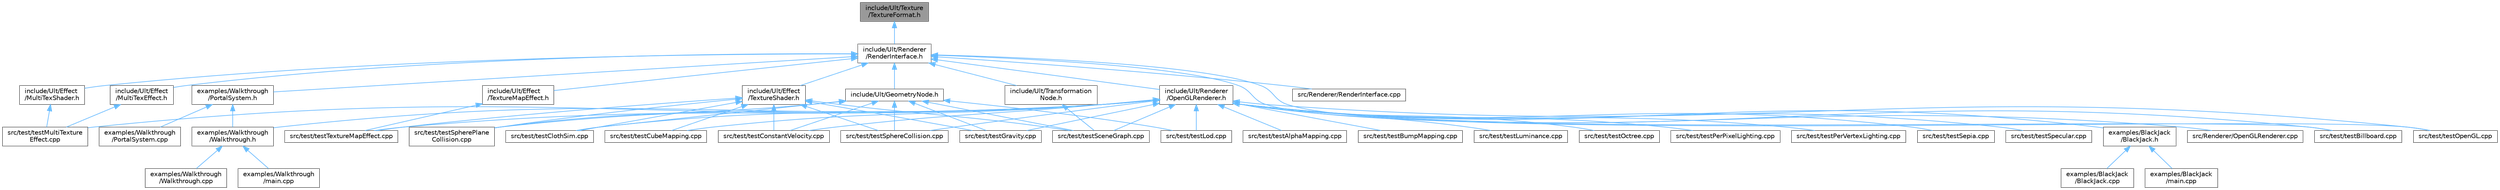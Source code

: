 digraph "include/Ult/Texture/TextureFormat.h"
{
 // LATEX_PDF_SIZE
  bgcolor="transparent";
  edge [fontname=Helvetica,fontsize=10,labelfontname=Helvetica,labelfontsize=10];
  node [fontname=Helvetica,fontsize=10,shape=box,height=0.2,width=0.4];
  Node1 [id="Node000001",label="include/Ult/Texture\l/TextureFormat.h",height=0.2,width=0.4,color="gray40", fillcolor="grey60", style="filled", fontcolor="black",tooltip=" "];
  Node1 -> Node2 [id="edge1_Node000001_Node000002",dir="back",color="steelblue1",style="solid",tooltip=" "];
  Node2 [id="Node000002",label="include/Ult/Renderer\l/RenderInterface.h",height=0.2,width=0.4,color="grey40", fillcolor="white", style="filled",URL="$_render_interface_8h.html",tooltip=" "];
  Node2 -> Node3 [id="edge2_Node000002_Node000003",dir="back",color="steelblue1",style="solid",tooltip=" "];
  Node3 [id="Node000003",label="examples/Walkthrough\l/PortalSystem.h",height=0.2,width=0.4,color="grey40", fillcolor="white", style="filled",URL="$_portal_system_8h.html",tooltip=" "];
  Node3 -> Node4 [id="edge3_Node000003_Node000004",dir="back",color="steelblue1",style="solid",tooltip=" "];
  Node4 [id="Node000004",label="examples/Walkthrough\l/PortalSystem.cpp",height=0.2,width=0.4,color="grey40", fillcolor="white", style="filled",URL="$_portal_system_8cpp.html",tooltip=" "];
  Node3 -> Node5 [id="edge4_Node000003_Node000005",dir="back",color="steelblue1",style="solid",tooltip=" "];
  Node5 [id="Node000005",label="examples/Walkthrough\l/Walkthrough.h",height=0.2,width=0.4,color="grey40", fillcolor="white", style="filled",URL="$_walkthrough_8h.html",tooltip=" "];
  Node5 -> Node6 [id="edge5_Node000005_Node000006",dir="back",color="steelblue1",style="solid",tooltip=" "];
  Node6 [id="Node000006",label="examples/Walkthrough\l/Walkthrough.cpp",height=0.2,width=0.4,color="grey40", fillcolor="white", style="filled",URL="$_walkthrough_8cpp.html",tooltip=" "];
  Node5 -> Node7 [id="edge6_Node000005_Node000007",dir="back",color="steelblue1",style="solid",tooltip=" "];
  Node7 [id="Node000007",label="examples/Walkthrough\l/main.cpp",height=0.2,width=0.4,color="grey40", fillcolor="white", style="filled",URL="$_walkthrough_2main_8cpp.html",tooltip=" "];
  Node2 -> Node8 [id="edge7_Node000002_Node000008",dir="back",color="steelblue1",style="solid",tooltip=" "];
  Node8 [id="Node000008",label="include/Ult/Effect\l/MultiTexEffect.h",height=0.2,width=0.4,color="grey40", fillcolor="white", style="filled",URL="$_multi_tex_effect_8h.html",tooltip=" "];
  Node8 -> Node9 [id="edge8_Node000008_Node000009",dir="back",color="steelblue1",style="solid",tooltip=" "];
  Node9 [id="Node000009",label="src/test/testMultiTexture\lEffect.cpp",height=0.2,width=0.4,color="grey40", fillcolor="white", style="filled",URL="$test_multi_texture_effect_8cpp.html",tooltip=" "];
  Node2 -> Node10 [id="edge9_Node000002_Node000010",dir="back",color="steelblue1",style="solid",tooltip=" "];
  Node10 [id="Node000010",label="include/Ult/Effect\l/MultiTexShader.h",height=0.2,width=0.4,color="grey40", fillcolor="white", style="filled",URL="$_multi_tex_shader_8h.html",tooltip=" "];
  Node10 -> Node9 [id="edge10_Node000010_Node000009",dir="back",color="steelblue1",style="solid",tooltip=" "];
  Node2 -> Node11 [id="edge11_Node000002_Node000011",dir="back",color="steelblue1",style="solid",tooltip=" "];
  Node11 [id="Node000011",label="include/Ult/Effect\l/TextureMapEffect.h",height=0.2,width=0.4,color="grey40", fillcolor="white", style="filled",URL="$_texture_map_effect_8h.html",tooltip=" "];
  Node11 -> Node12 [id="edge12_Node000011_Node000012",dir="back",color="steelblue1",style="solid",tooltip=" "];
  Node12 [id="Node000012",label="src/test/testTextureMapEffect.cpp",height=0.2,width=0.4,color="grey40", fillcolor="white", style="filled",URL="$test_texture_map_effect_8cpp.html",tooltip=" "];
  Node2 -> Node13 [id="edge13_Node000002_Node000013",dir="back",color="steelblue1",style="solid",tooltip=" "];
  Node13 [id="Node000013",label="include/Ult/Effect\l/TextureShader.h",height=0.2,width=0.4,color="grey40", fillcolor="white", style="filled",URL="$_texture_shader_8h.html",tooltip=" "];
  Node13 -> Node14 [id="edge14_Node000013_Node000014",dir="back",color="steelblue1",style="solid",tooltip=" "];
  Node14 [id="Node000014",label="src/test/testClothSim.cpp",height=0.2,width=0.4,color="grey40", fillcolor="white", style="filled",URL="$test_cloth_sim_8cpp.html",tooltip=" "];
  Node13 -> Node15 [id="edge15_Node000013_Node000015",dir="back",color="steelblue1",style="solid",tooltip=" "];
  Node15 [id="Node000015",label="src/test/testConstantVelocity.cpp",height=0.2,width=0.4,color="grey40", fillcolor="white", style="filled",URL="$test_constant_velocity_8cpp.html",tooltip=" "];
  Node13 -> Node16 [id="edge16_Node000013_Node000016",dir="back",color="steelblue1",style="solid",tooltip=" "];
  Node16 [id="Node000016",label="src/test/testCubeMapping.cpp",height=0.2,width=0.4,color="grey40", fillcolor="white", style="filled",URL="$test_cube_mapping_8cpp.html",tooltip=" "];
  Node13 -> Node17 [id="edge17_Node000013_Node000017",dir="back",color="steelblue1",style="solid",tooltip=" "];
  Node17 [id="Node000017",label="src/test/testGravity.cpp",height=0.2,width=0.4,color="grey40", fillcolor="white", style="filled",URL="$test_gravity_8cpp.html",tooltip=" "];
  Node13 -> Node18 [id="edge18_Node000013_Node000018",dir="back",color="steelblue1",style="solid",tooltip=" "];
  Node18 [id="Node000018",label="src/test/testSceneGraph.cpp",height=0.2,width=0.4,color="grey40", fillcolor="white", style="filled",URL="$test_scene_graph_8cpp.html",tooltip=" "];
  Node13 -> Node19 [id="edge19_Node000013_Node000019",dir="back",color="steelblue1",style="solid",tooltip=" "];
  Node19 [id="Node000019",label="src/test/testSphereCollision.cpp",height=0.2,width=0.4,color="grey40", fillcolor="white", style="filled",URL="$test_sphere_collision_8cpp.html",tooltip=" "];
  Node13 -> Node20 [id="edge20_Node000013_Node000020",dir="back",color="steelblue1",style="solid",tooltip=" "];
  Node20 [id="Node000020",label="src/test/testSpherePlane\lCollision.cpp",height=0.2,width=0.4,color="grey40", fillcolor="white", style="filled",URL="$test_sphere_plane_collision_8cpp.html",tooltip=" "];
  Node13 -> Node12 [id="edge21_Node000013_Node000012",dir="back",color="steelblue1",style="solid",tooltip=" "];
  Node2 -> Node21 [id="edge22_Node000002_Node000021",dir="back",color="steelblue1",style="solid",tooltip=" "];
  Node21 [id="Node000021",label="include/Ult/GeometryNode.h",height=0.2,width=0.4,color="grey40", fillcolor="white", style="filled",URL="$_geometry_node_8h.html",tooltip=" "];
  Node21 -> Node14 [id="edge23_Node000021_Node000014",dir="back",color="steelblue1",style="solid",tooltip=" "];
  Node21 -> Node15 [id="edge24_Node000021_Node000015",dir="back",color="steelblue1",style="solid",tooltip=" "];
  Node21 -> Node17 [id="edge25_Node000021_Node000017",dir="back",color="steelblue1",style="solid",tooltip=" "];
  Node21 -> Node22 [id="edge26_Node000021_Node000022",dir="back",color="steelblue1",style="solid",tooltip=" "];
  Node22 [id="Node000022",label="src/test/testLod.cpp",height=0.2,width=0.4,color="grey40", fillcolor="white", style="filled",URL="$test_lod_8cpp.html",tooltip=" "];
  Node21 -> Node18 [id="edge27_Node000021_Node000018",dir="back",color="steelblue1",style="solid",tooltip=" "];
  Node21 -> Node19 [id="edge28_Node000021_Node000019",dir="back",color="steelblue1",style="solid",tooltip=" "];
  Node21 -> Node20 [id="edge29_Node000021_Node000020",dir="back",color="steelblue1",style="solid",tooltip=" "];
  Node2 -> Node23 [id="edge30_Node000002_Node000023",dir="back",color="steelblue1",style="solid",tooltip=" "];
  Node23 [id="Node000023",label="include/Ult/Renderer\l/OpenGLRenderer.h",height=0.2,width=0.4,color="grey40", fillcolor="white", style="filled",URL="$_open_g_l_renderer_8h.html",tooltip=" "];
  Node23 -> Node24 [id="edge31_Node000023_Node000024",dir="back",color="steelblue1",style="solid",tooltip=" "];
  Node24 [id="Node000024",label="examples/BlackJack\l/BlackJack.h",height=0.2,width=0.4,color="grey40", fillcolor="white", style="filled",URL="$_black_jack_8h.html",tooltip=" "];
  Node24 -> Node25 [id="edge32_Node000024_Node000025",dir="back",color="steelblue1",style="solid",tooltip=" "];
  Node25 [id="Node000025",label="examples/BlackJack\l/BlackJack.cpp",height=0.2,width=0.4,color="grey40", fillcolor="white", style="filled",URL="$_black_jack_8cpp.html",tooltip=" "];
  Node24 -> Node26 [id="edge33_Node000024_Node000026",dir="back",color="steelblue1",style="solid",tooltip=" "];
  Node26 [id="Node000026",label="examples/BlackJack\l/main.cpp",height=0.2,width=0.4,color="grey40", fillcolor="white", style="filled",URL="$_black_jack_2main_8cpp.html",tooltip=" "];
  Node23 -> Node5 [id="edge34_Node000023_Node000005",dir="back",color="steelblue1",style="solid",tooltip=" "];
  Node23 -> Node27 [id="edge35_Node000023_Node000027",dir="back",color="steelblue1",style="solid",tooltip=" "];
  Node27 [id="Node000027",label="src/Renderer/OpenGLRenderer.cpp",height=0.2,width=0.4,color="grey40", fillcolor="white", style="filled",URL="$_open_g_l_renderer_8cpp.html",tooltip=" "];
  Node23 -> Node28 [id="edge36_Node000023_Node000028",dir="back",color="steelblue1",style="solid",tooltip=" "];
  Node28 [id="Node000028",label="src/test/testAlphaMapping.cpp",height=0.2,width=0.4,color="grey40", fillcolor="white", style="filled",URL="$test_alpha_mapping_8cpp.html",tooltip=" "];
  Node23 -> Node29 [id="edge37_Node000023_Node000029",dir="back",color="steelblue1",style="solid",tooltip=" "];
  Node29 [id="Node000029",label="src/test/testBillboard.cpp",height=0.2,width=0.4,color="grey40", fillcolor="white", style="filled",URL="$test_billboard_8cpp.html",tooltip=" "];
  Node23 -> Node30 [id="edge38_Node000023_Node000030",dir="back",color="steelblue1",style="solid",tooltip=" "];
  Node30 [id="Node000030",label="src/test/testBumpMapping.cpp",height=0.2,width=0.4,color="grey40", fillcolor="white", style="filled",URL="$test_bump_mapping_8cpp.html",tooltip=" "];
  Node23 -> Node14 [id="edge39_Node000023_Node000014",dir="back",color="steelblue1",style="solid",tooltip=" "];
  Node23 -> Node15 [id="edge40_Node000023_Node000015",dir="back",color="steelblue1",style="solid",tooltip=" "];
  Node23 -> Node16 [id="edge41_Node000023_Node000016",dir="back",color="steelblue1",style="solid",tooltip=" "];
  Node23 -> Node17 [id="edge42_Node000023_Node000017",dir="back",color="steelblue1",style="solid",tooltip=" "];
  Node23 -> Node22 [id="edge43_Node000023_Node000022",dir="back",color="steelblue1",style="solid",tooltip=" "];
  Node23 -> Node31 [id="edge44_Node000023_Node000031",dir="back",color="steelblue1",style="solid",tooltip=" "];
  Node31 [id="Node000031",label="src/test/testLuminance.cpp",height=0.2,width=0.4,color="grey40", fillcolor="white", style="filled",URL="$test_luminance_8cpp.html",tooltip=" "];
  Node23 -> Node9 [id="edge45_Node000023_Node000009",dir="back",color="steelblue1",style="solid",tooltip=" "];
  Node23 -> Node32 [id="edge46_Node000023_Node000032",dir="back",color="steelblue1",style="solid",tooltip=" "];
  Node32 [id="Node000032",label="src/test/testOctree.cpp",height=0.2,width=0.4,color="grey40", fillcolor="white", style="filled",URL="$test_octree_8cpp.html",tooltip=" "];
  Node23 -> Node33 [id="edge47_Node000023_Node000033",dir="back",color="steelblue1",style="solid",tooltip=" "];
  Node33 [id="Node000033",label="src/test/testOpenGL.cpp",height=0.2,width=0.4,color="grey40", fillcolor="white", style="filled",URL="$test_open_g_l_8cpp.html",tooltip=" "];
  Node23 -> Node34 [id="edge48_Node000023_Node000034",dir="back",color="steelblue1",style="solid",tooltip=" "];
  Node34 [id="Node000034",label="src/test/testPerPixelLighting.cpp",height=0.2,width=0.4,color="grey40", fillcolor="white", style="filled",URL="$test_per_pixel_lighting_8cpp.html",tooltip=" "];
  Node23 -> Node35 [id="edge49_Node000023_Node000035",dir="back",color="steelblue1",style="solid",tooltip=" "];
  Node35 [id="Node000035",label="src/test/testPerVertexLighting.cpp",height=0.2,width=0.4,color="grey40", fillcolor="white", style="filled",URL="$test_per_vertex_lighting_8cpp.html",tooltip=" "];
  Node23 -> Node18 [id="edge50_Node000023_Node000018",dir="back",color="steelblue1",style="solid",tooltip=" "];
  Node23 -> Node36 [id="edge51_Node000023_Node000036",dir="back",color="steelblue1",style="solid",tooltip=" "];
  Node36 [id="Node000036",label="src/test/testSepia.cpp",height=0.2,width=0.4,color="grey40", fillcolor="white", style="filled",URL="$test_sepia_8cpp.html",tooltip=" "];
  Node23 -> Node37 [id="edge52_Node000023_Node000037",dir="back",color="steelblue1",style="solid",tooltip=" "];
  Node37 [id="Node000037",label="src/test/testSpecular.cpp",height=0.2,width=0.4,color="grey40", fillcolor="white", style="filled",URL="$test_specular_8cpp.html",tooltip=" "];
  Node23 -> Node19 [id="edge53_Node000023_Node000019",dir="back",color="steelblue1",style="solid",tooltip=" "];
  Node23 -> Node20 [id="edge54_Node000023_Node000020",dir="back",color="steelblue1",style="solid",tooltip=" "];
  Node23 -> Node12 [id="edge55_Node000023_Node000012",dir="back",color="steelblue1",style="solid",tooltip=" "];
  Node2 -> Node38 [id="edge56_Node000002_Node000038",dir="back",color="steelblue1",style="solid",tooltip=" "];
  Node38 [id="Node000038",label="include/Ult/Transformation\lNode.h",height=0.2,width=0.4,color="grey40", fillcolor="white", style="filled",URL="$_transformation_node_8h.html",tooltip=" "];
  Node38 -> Node18 [id="edge57_Node000038_Node000018",dir="back",color="steelblue1",style="solid",tooltip=" "];
  Node2 -> Node39 [id="edge58_Node000002_Node000039",dir="back",color="steelblue1",style="solid",tooltip=" "];
  Node39 [id="Node000039",label="src/Renderer/RenderInterface.cpp",height=0.2,width=0.4,color="grey40", fillcolor="white", style="filled",URL="$_render_interface_8cpp.html",tooltip=" "];
  Node2 -> Node29 [id="edge59_Node000002_Node000029",dir="back",color="steelblue1",style="solid",tooltip=" "];
  Node2 -> Node33 [id="edge60_Node000002_Node000033",dir="back",color="steelblue1",style="solid",tooltip=" "];
}
